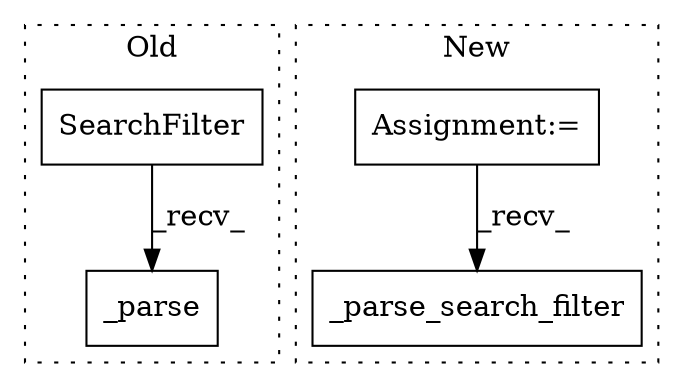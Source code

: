 digraph G {
subgraph cluster0 {
1 [label="SearchFilter" a="32" s="1061,1087" l="13,1" shape="box"];
3 [label="_parse" a="32" s="1089" l="8" shape="box"];
label = "Old";
style="dotted";
}
subgraph cluster1 {
2 [label="_parse_search_filter" a="32" s="1417,1451" l="21,1" shape="box"];
4 [label="Assignment:=" a="7" s="1298" l="11" shape="box"];
label = "New";
style="dotted";
}
1 -> 3 [label="_recv_"];
4 -> 2 [label="_recv_"];
}